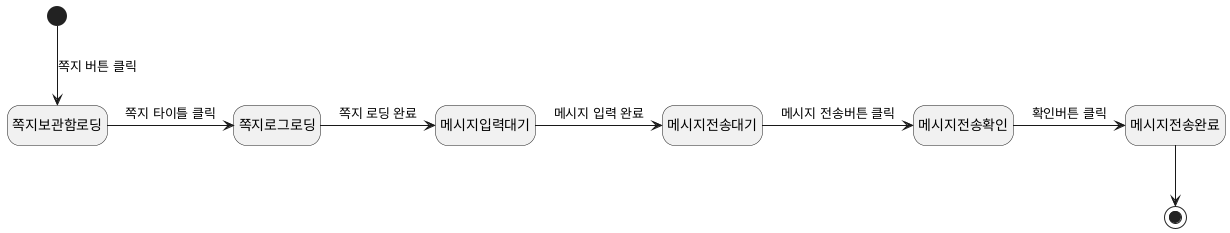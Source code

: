 @startuml
hide empty description

[*] --> 쪽지보관함로딩: 쪽지 버튼 클릭
쪽지보관함로딩 -> 쪽지로그로딩: 쪽지 타이틀 클릭
쪽지로그로딩 -> 메시지입력대기: 쪽지 로딩 완료
메시지입력대기 -> 메시지전송대기: 메시지 입력 완료
메시지전송대기 -> 메시지전송확인: 메시지 전송버튼 클릭
메시지전송확인 -> 메시지전송완료: 확인버튼 클릭
메시지전송완료 --> [*]
@enduml